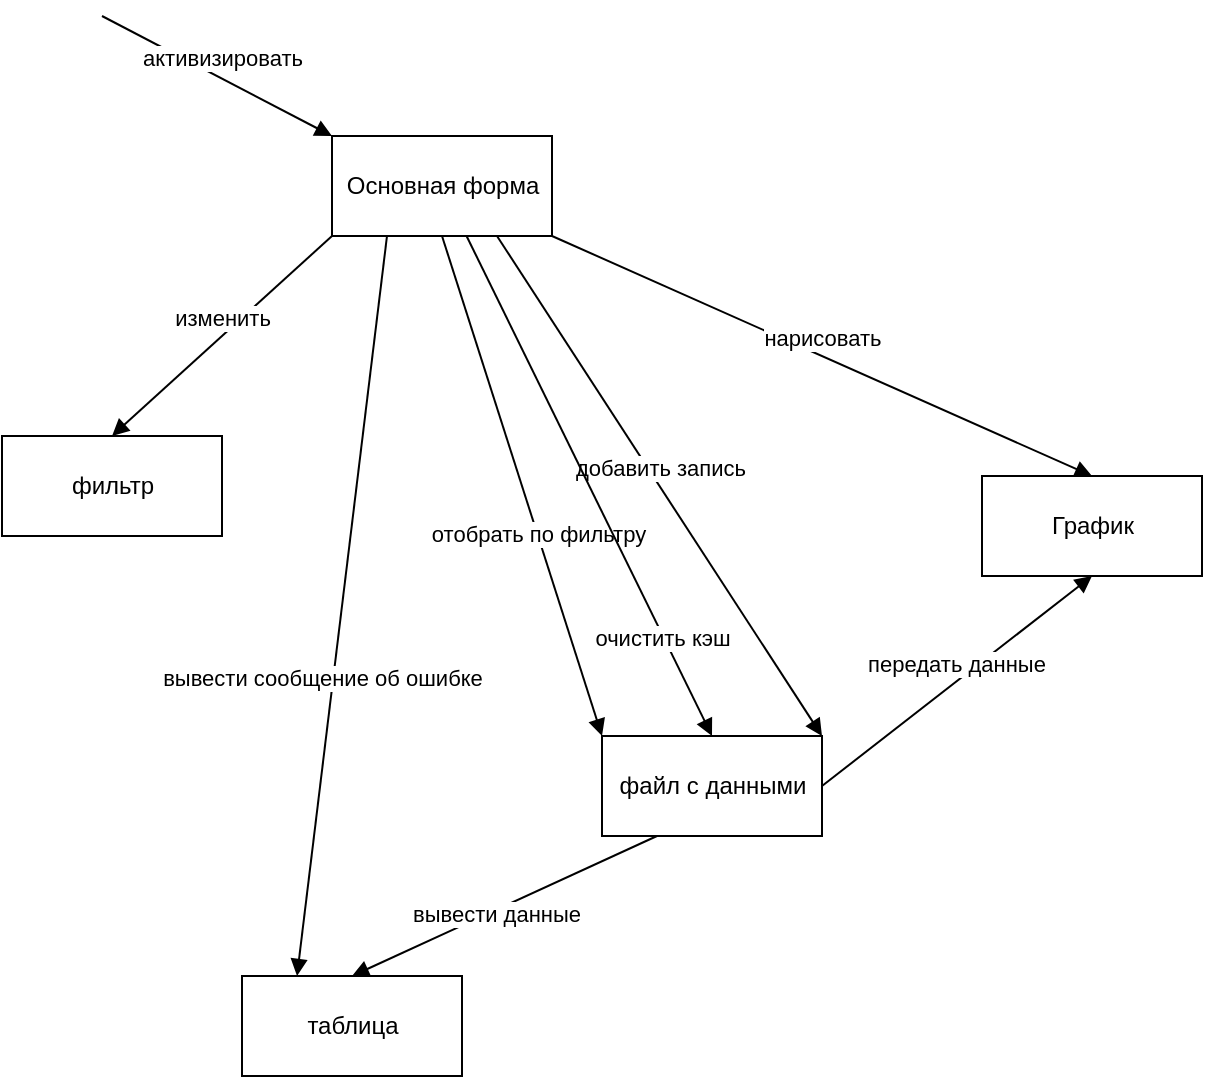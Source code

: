 <mxfile version="12.4.2" type="device" pages="1"><diagram name="Page-1" id="9f46799a-70d6-7492-0946-bef42562c5a5"><mxGraphModel dx="852" dy="494" grid="1" gridSize="10" guides="1" tooltips="1" connect="1" arrows="1" fold="1" page="1" pageScale="1" pageWidth="1100" pageHeight="850" background="#ffffff" math="0" shadow="0"><root><mxCell id="0"/><mxCell id="1" parent="0"/><mxCell id="RSmHV0gmcTNooffOVeix-1" value="Основная форма" style="html=1;" vertex="1" parent="1"><mxGeometry x="495" y="130" width="110" height="50" as="geometry"/></mxCell><mxCell id="RSmHV0gmcTNooffOVeix-2" value="График" style="html=1;" vertex="1" parent="1"><mxGeometry x="820" y="300" width="110" height="50" as="geometry"/></mxCell><mxCell id="RSmHV0gmcTNooffOVeix-3" value="фильтр" style="html=1;" vertex="1" parent="1"><mxGeometry x="330" y="280" width="110" height="50" as="geometry"/></mxCell><mxCell id="RSmHV0gmcTNooffOVeix-4" value="файл с данными" style="html=1;" vertex="1" parent="1"><mxGeometry x="630" y="430" width="110" height="50" as="geometry"/></mxCell><mxCell id="RSmHV0gmcTNooffOVeix-5" value="активизировать" style="html=1;verticalAlign=bottom;endArrow=block;entryX=0;entryY=0;entryDx=0;entryDy=0;" edge="1" parent="1" target="RSmHV0gmcTNooffOVeix-1"><mxGeometry x="0.034" y="1" width="80" relative="1" as="geometry"><mxPoint x="380" y="70" as="sourcePoint"/><mxPoint x="400" y="520" as="targetPoint"/><mxPoint as="offset"/></mxGeometry></mxCell><mxCell id="RSmHV0gmcTNooffOVeix-6" value="изменить" style="html=1;verticalAlign=bottom;endArrow=block;exitX=0;exitY=1;exitDx=0;exitDy=0;entryX=0.5;entryY=0;entryDx=0;entryDy=0;" edge="1" parent="1" source="RSmHV0gmcTNooffOVeix-1" target="RSmHV0gmcTNooffOVeix-3"><mxGeometry width="80" relative="1" as="geometry"><mxPoint x="330" y="520" as="sourcePoint"/><mxPoint x="410" y="520" as="targetPoint"/></mxGeometry></mxCell><mxCell id="RSmHV0gmcTNooffOVeix-8" value="отобрать по фильтру" style="html=1;verticalAlign=bottom;endArrow=block;exitX=0.5;exitY=1;exitDx=0;exitDy=0;entryX=0;entryY=0;entryDx=0;entryDy=0;" edge="1" parent="1" source="RSmHV0gmcTNooffOVeix-1" target="RSmHV0gmcTNooffOVeix-4"><mxGeometry x="0.259" y="-2" width="80" relative="1" as="geometry"><mxPoint x="330" y="520" as="sourcePoint"/><mxPoint x="410" y="520" as="targetPoint"/><mxPoint as="offset"/></mxGeometry></mxCell><mxCell id="RSmHV0gmcTNooffOVeix-9" value="таблица" style="html=1;" vertex="1" parent="1"><mxGeometry x="450" y="550" width="110" height="50" as="geometry"/></mxCell><mxCell id="RSmHV0gmcTNooffOVeix-10" value="добавить запись" style="html=1;verticalAlign=bottom;endArrow=block;exitX=0.75;exitY=1;exitDx=0;exitDy=0;entryX=1;entryY=0;entryDx=0;entryDy=0;" edge="1" parent="1" source="RSmHV0gmcTNooffOVeix-1" target="RSmHV0gmcTNooffOVeix-4"><mxGeometry width="80" relative="1" as="geometry"><mxPoint x="330" y="630" as="sourcePoint"/><mxPoint x="410" y="630" as="targetPoint"/></mxGeometry></mxCell><mxCell id="RSmHV0gmcTNooffOVeix-11" value="вывести данные" style="html=1;verticalAlign=bottom;endArrow=block;exitX=0.25;exitY=1;exitDx=0;exitDy=0;entryX=0.5;entryY=0;entryDx=0;entryDy=0;" edge="1" parent="1" source="RSmHV0gmcTNooffOVeix-4" target="RSmHV0gmcTNooffOVeix-9"><mxGeometry x="0.111" y="10" width="80" relative="1" as="geometry"><mxPoint x="330" y="630" as="sourcePoint"/><mxPoint x="410" y="630" as="targetPoint"/><mxPoint as="offset"/></mxGeometry></mxCell><mxCell id="RSmHV0gmcTNooffOVeix-12" value="нарисовать" style="html=1;verticalAlign=bottom;endArrow=block;exitX=1;exitY=1;exitDx=0;exitDy=0;entryX=0.5;entryY=0;entryDx=0;entryDy=0;" edge="1" parent="1" source="RSmHV0gmcTNooffOVeix-1" target="RSmHV0gmcTNooffOVeix-2"><mxGeometry width="80" relative="1" as="geometry"><mxPoint x="330" y="660" as="sourcePoint"/><mxPoint x="410" y="660" as="targetPoint"/></mxGeometry></mxCell><mxCell id="RSmHV0gmcTNooffOVeix-13" value="передать данные" style="html=1;verticalAlign=bottom;endArrow=block;entryX=0.5;entryY=1;entryDx=0;entryDy=0;exitX=1;exitY=0.5;exitDx=0;exitDy=0;" edge="1" parent="1" source="RSmHV0gmcTNooffOVeix-4" target="RSmHV0gmcTNooffOVeix-2"><mxGeometry width="80" relative="1" as="geometry"><mxPoint x="330" y="660" as="sourcePoint"/><mxPoint x="410" y="660" as="targetPoint"/></mxGeometry></mxCell><mxCell id="RSmHV0gmcTNooffOVeix-14" value="вывести сообщение об ошибке" style="html=1;verticalAlign=bottom;endArrow=block;exitX=0.25;exitY=1;exitDx=0;exitDy=0;entryX=0.25;entryY=0;entryDx=0;entryDy=0;" edge="1" parent="1" source="RSmHV0gmcTNooffOVeix-1" target="RSmHV0gmcTNooffOVeix-9"><mxGeometry x="0.246" y="-4" width="80" relative="1" as="geometry"><mxPoint x="330" y="620" as="sourcePoint"/><mxPoint x="410" y="620" as="targetPoint"/><mxPoint x="-1" as="offset"/></mxGeometry></mxCell><mxCell id="RSmHV0gmcTNooffOVeix-15" value="очистить кэш" style="html=1;verticalAlign=bottom;endArrow=block;entryX=0.5;entryY=0;entryDx=0;entryDy=0;" edge="1" parent="1" source="RSmHV0gmcTNooffOVeix-1" target="RSmHV0gmcTNooffOVeix-4"><mxGeometry x="0.663" y="-5" width="80" relative="1" as="geometry"><mxPoint x="330" y="620" as="sourcePoint"/><mxPoint x="410" y="620" as="targetPoint"/><mxPoint as="offset"/></mxGeometry></mxCell></root></mxGraphModel></diagram></mxfile>
